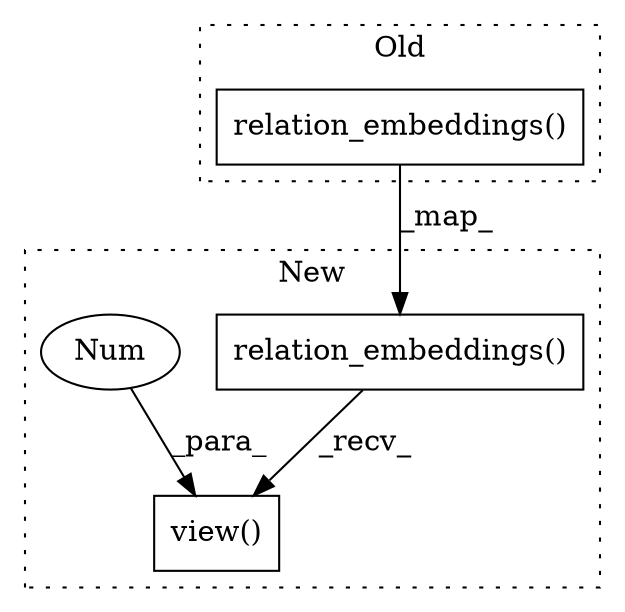 digraph G {
subgraph cluster0 {
1 [label="relation_embeddings()" a="75" s="3599,3637" l="25,1" shape="box"];
label = "Old";
style="dotted";
}
subgraph cluster1 {
2 [label="relation_embeddings()" a="75" s="3715,3753" l="25,1" shape="box"];
3 [label="view()" a="75" s="3715,3782" l="45,1" shape="box"];
4 [label="Num" a="76" s="3760" l="2" shape="ellipse"];
label = "New";
style="dotted";
}
1 -> 2 [label="_map_"];
2 -> 3 [label="_recv_"];
4 -> 3 [label="_para_"];
}